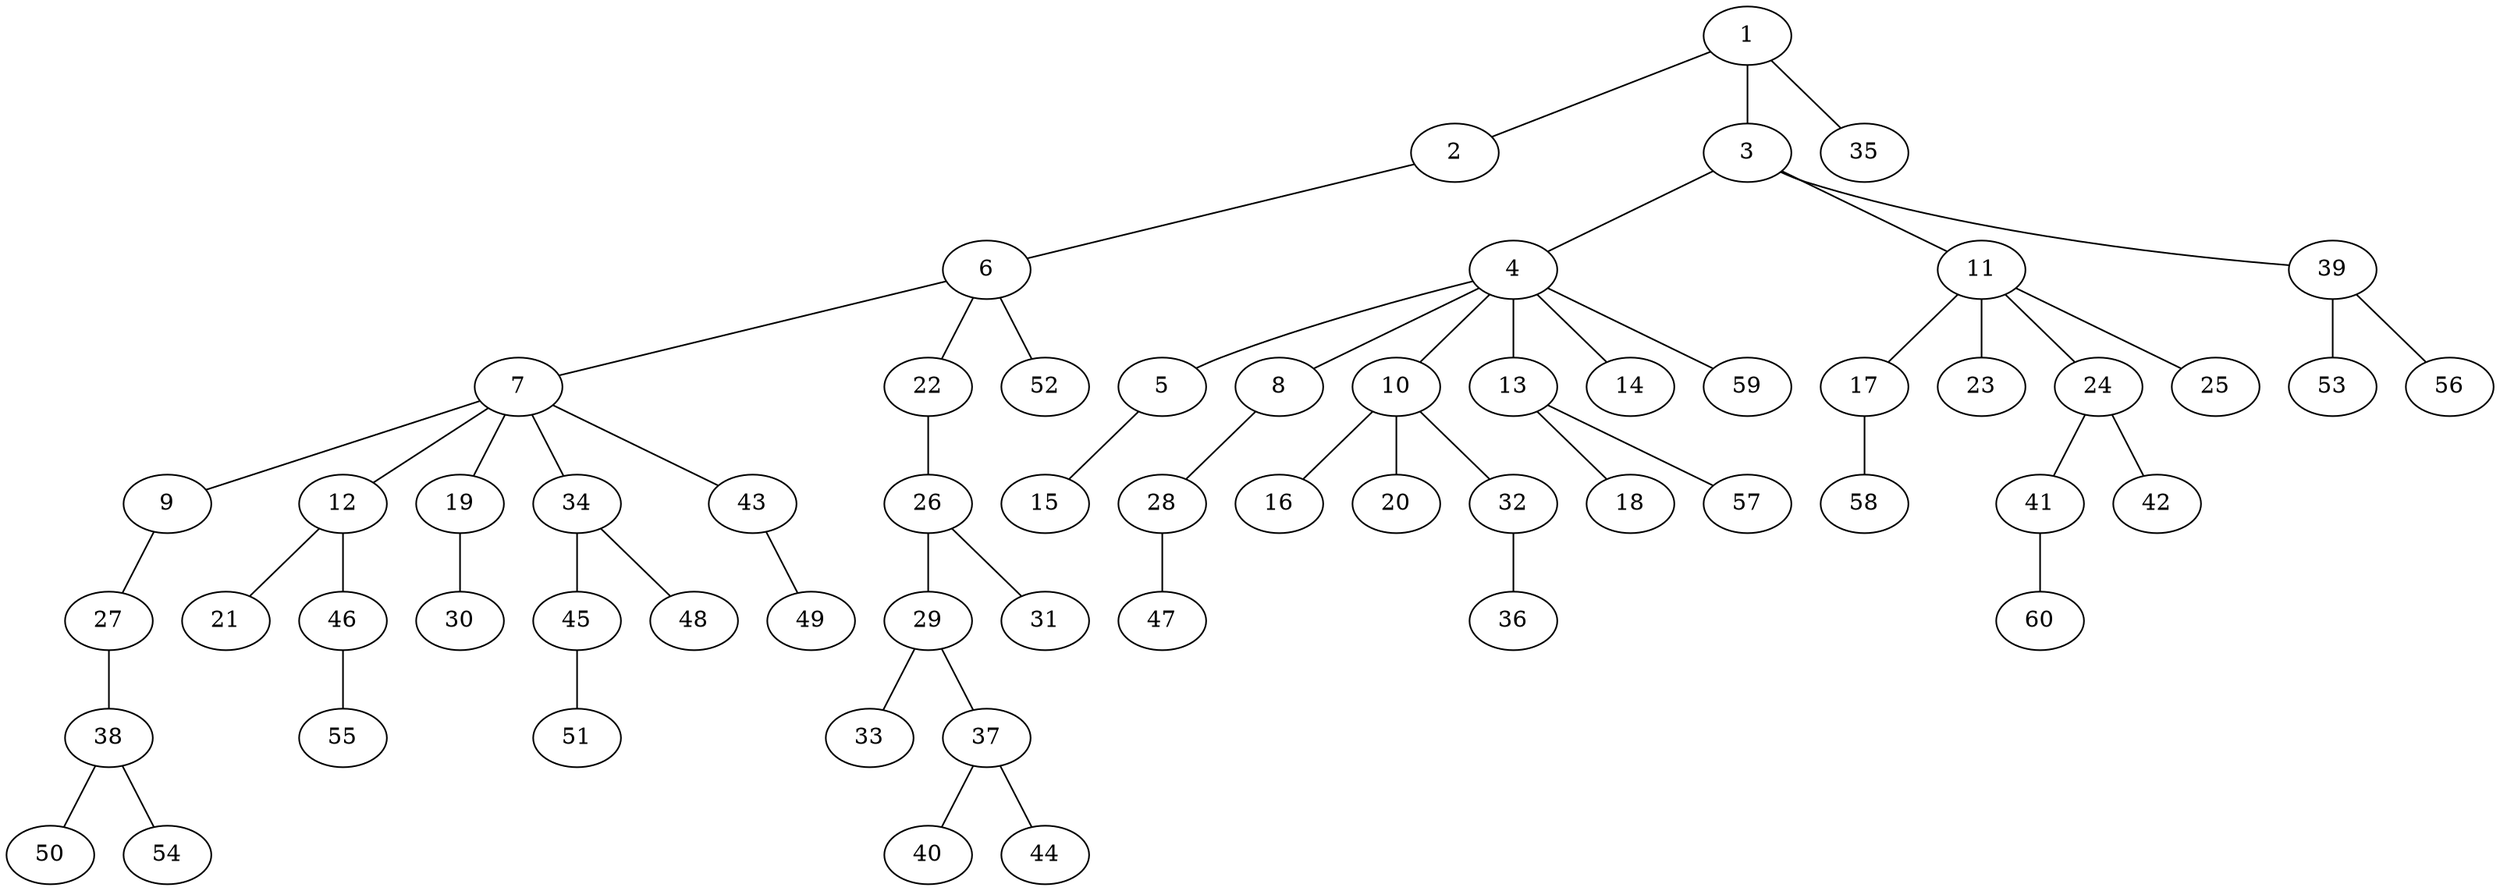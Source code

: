 graph graphname {1--2
1--3
1--35
2--6
3--4
3--11
3--39
4--5
4--8
4--10
4--13
4--14
4--59
5--15
6--7
6--22
6--52
7--9
7--12
7--19
7--34
7--43
8--28
9--27
10--16
10--20
10--32
11--17
11--23
11--24
11--25
12--21
12--46
13--18
13--57
17--58
19--30
22--26
24--41
24--42
26--29
26--31
27--38
28--47
29--33
29--37
32--36
34--45
34--48
37--40
37--44
38--50
38--54
39--53
39--56
41--60
43--49
45--51
46--55
}